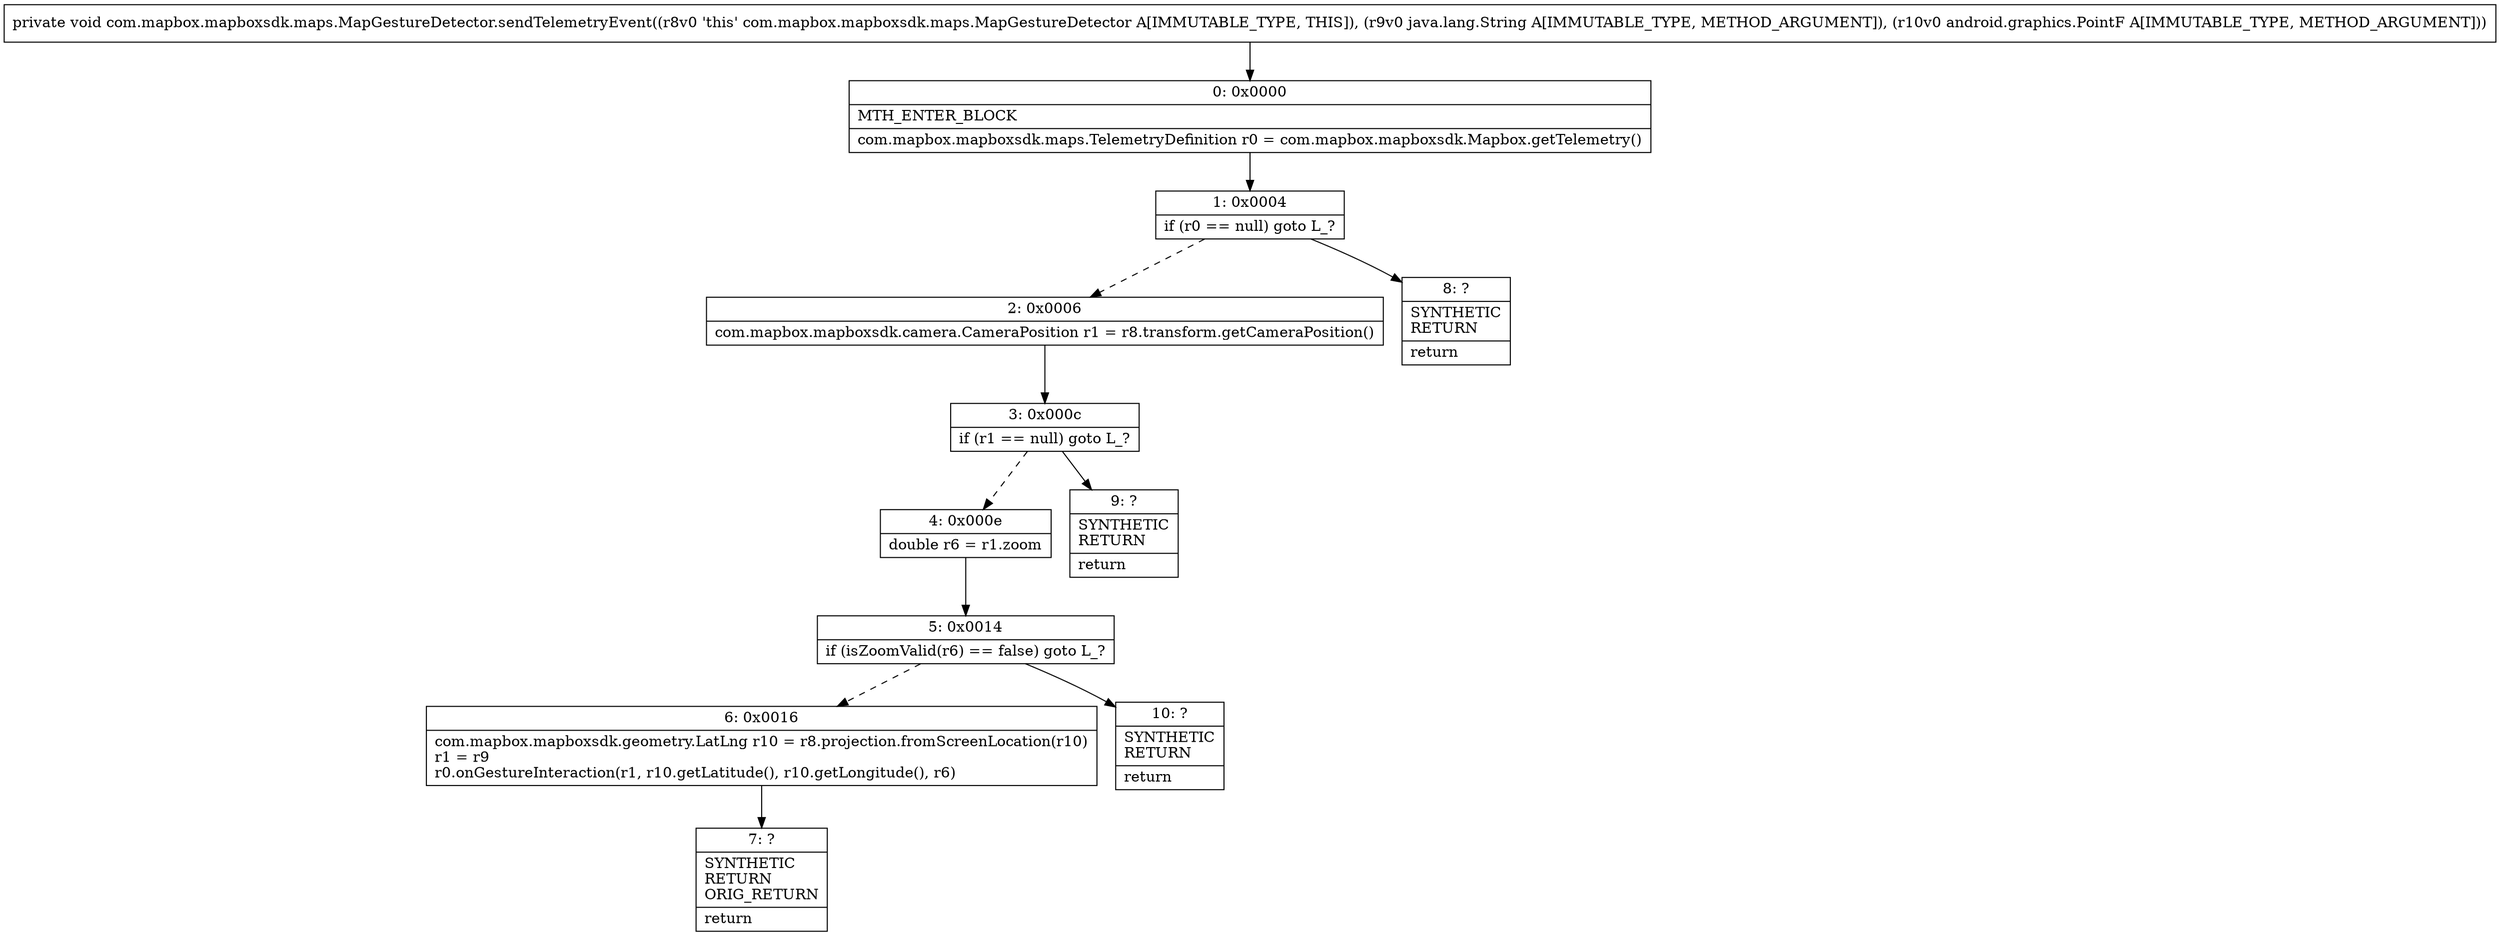 digraph "CFG forcom.mapbox.mapboxsdk.maps.MapGestureDetector.sendTelemetryEvent(Ljava\/lang\/String;Landroid\/graphics\/PointF;)V" {
Node_0 [shape=record,label="{0\:\ 0x0000|MTH_ENTER_BLOCK\l|com.mapbox.mapboxsdk.maps.TelemetryDefinition r0 = com.mapbox.mapboxsdk.Mapbox.getTelemetry()\l}"];
Node_1 [shape=record,label="{1\:\ 0x0004|if (r0 == null) goto L_?\l}"];
Node_2 [shape=record,label="{2\:\ 0x0006|com.mapbox.mapboxsdk.camera.CameraPosition r1 = r8.transform.getCameraPosition()\l}"];
Node_3 [shape=record,label="{3\:\ 0x000c|if (r1 == null) goto L_?\l}"];
Node_4 [shape=record,label="{4\:\ 0x000e|double r6 = r1.zoom\l}"];
Node_5 [shape=record,label="{5\:\ 0x0014|if (isZoomValid(r6) == false) goto L_?\l}"];
Node_6 [shape=record,label="{6\:\ 0x0016|com.mapbox.mapboxsdk.geometry.LatLng r10 = r8.projection.fromScreenLocation(r10)\lr1 = r9\lr0.onGestureInteraction(r1, r10.getLatitude(), r10.getLongitude(), r6)\l}"];
Node_7 [shape=record,label="{7\:\ ?|SYNTHETIC\lRETURN\lORIG_RETURN\l|return\l}"];
Node_8 [shape=record,label="{8\:\ ?|SYNTHETIC\lRETURN\l|return\l}"];
Node_9 [shape=record,label="{9\:\ ?|SYNTHETIC\lRETURN\l|return\l}"];
Node_10 [shape=record,label="{10\:\ ?|SYNTHETIC\lRETURN\l|return\l}"];
MethodNode[shape=record,label="{private void com.mapbox.mapboxsdk.maps.MapGestureDetector.sendTelemetryEvent((r8v0 'this' com.mapbox.mapboxsdk.maps.MapGestureDetector A[IMMUTABLE_TYPE, THIS]), (r9v0 java.lang.String A[IMMUTABLE_TYPE, METHOD_ARGUMENT]), (r10v0 android.graphics.PointF A[IMMUTABLE_TYPE, METHOD_ARGUMENT])) }"];
MethodNode -> Node_0;
Node_0 -> Node_1;
Node_1 -> Node_2[style=dashed];
Node_1 -> Node_8;
Node_2 -> Node_3;
Node_3 -> Node_4[style=dashed];
Node_3 -> Node_9;
Node_4 -> Node_5;
Node_5 -> Node_6[style=dashed];
Node_5 -> Node_10;
Node_6 -> Node_7;
}

